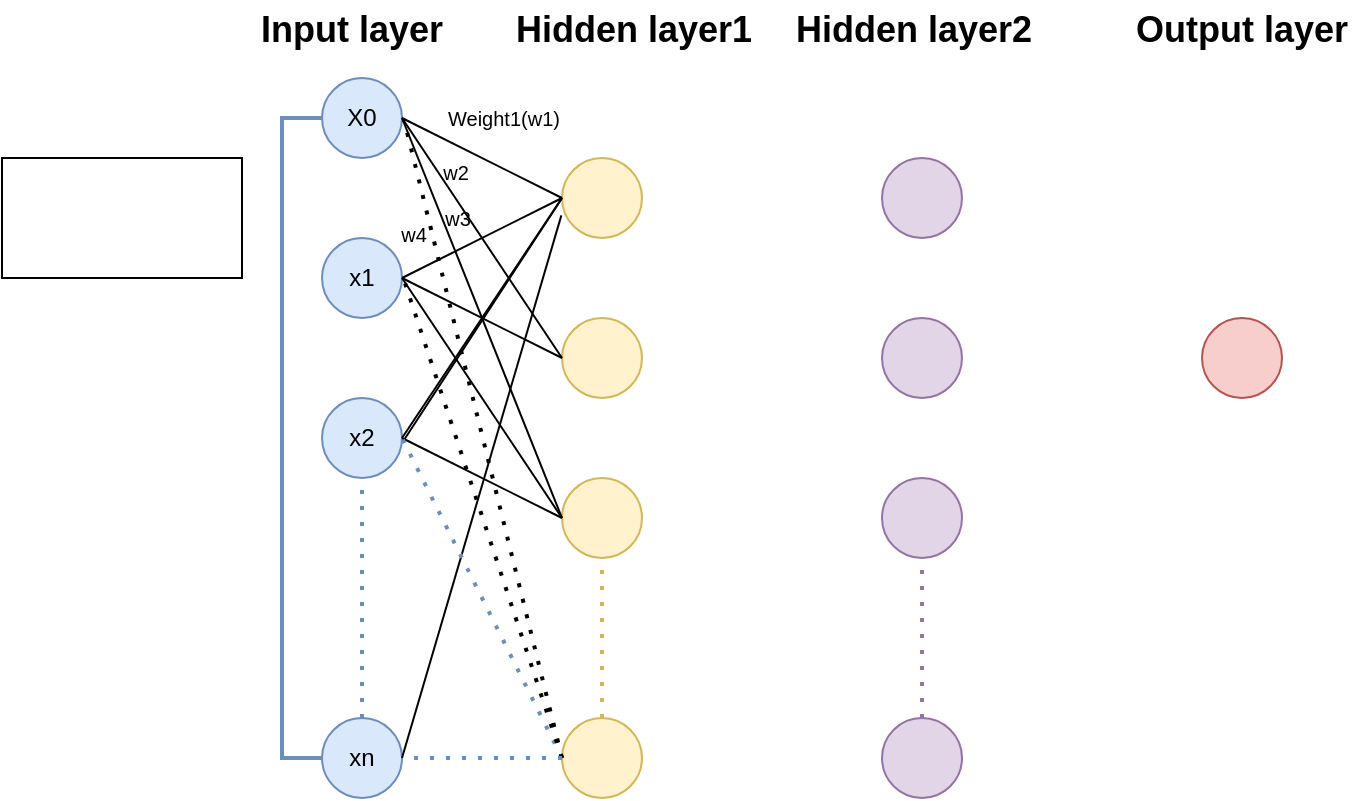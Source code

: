 <mxfile version="14.4.4" type="github">
  <diagram id="C5RBs43oDa-KdzZeNtuy" name="Page-1">
    <mxGraphModel dx="764" dy="448" grid="1" gridSize="10" guides="1" tooltips="1" connect="1" arrows="1" fold="1" page="1" pageScale="1" pageWidth="827" pageHeight="1169" math="0" shadow="0">
      <root>
        <mxCell id="WIyWlLk6GJQsqaUBKTNV-0" />
        <mxCell id="WIyWlLk6GJQsqaUBKTNV-1" parent="WIyWlLk6GJQsqaUBKTNV-0" />
        <object label="X0" id="_86lbjDXmj_31HlodiXY-0">
          <mxCell style="ellipse;whiteSpace=wrap;html=1;aspect=fixed;fillColor=#dae8fc;strokeColor=#6c8ebf;" vertex="1" parent="WIyWlLk6GJQsqaUBKTNV-1">
            <mxGeometry x="239" y="119" width="40" height="40" as="geometry" />
          </mxCell>
        </object>
        <mxCell id="_86lbjDXmj_31HlodiXY-2" value="x1" style="ellipse;whiteSpace=wrap;html=1;aspect=fixed;fillColor=#dae8fc;strokeColor=#6c8ebf;" vertex="1" parent="WIyWlLk6GJQsqaUBKTNV-1">
          <mxGeometry x="239" y="199" width="40" height="40" as="geometry" />
        </mxCell>
        <mxCell id="_86lbjDXmj_31HlodiXY-3" value="x2" style="ellipse;whiteSpace=wrap;html=1;aspect=fixed;fillColor=#dae8fc;strokeColor=#6c8ebf;" vertex="1" parent="WIyWlLk6GJQsqaUBKTNV-1">
          <mxGeometry x="239" y="279" width="40" height="40" as="geometry" />
        </mxCell>
        <mxCell id="_86lbjDXmj_31HlodiXY-4" value="xn" style="ellipse;whiteSpace=wrap;html=1;aspect=fixed;fillColor=#dae8fc;strokeColor=#6c8ebf;" vertex="1" parent="WIyWlLk6GJQsqaUBKTNV-1">
          <mxGeometry x="239" y="439" width="40" height="40" as="geometry" />
        </mxCell>
        <mxCell id="_86lbjDXmj_31HlodiXY-7" value="" style="endArrow=none;dashed=1;html=1;dashPattern=1 3;strokeWidth=2;fillColor=#dae8fc;strokeColor=#6c8ebf;entryX=0.5;entryY=1;entryDx=0;entryDy=0;exitX=0.5;exitY=0;exitDx=0;exitDy=0;" edge="1" parent="WIyWlLk6GJQsqaUBKTNV-1" source="_86lbjDXmj_31HlodiXY-4" target="_86lbjDXmj_31HlodiXY-3">
          <mxGeometry width="50" height="50" relative="1" as="geometry">
            <mxPoint x="259" y="429" as="sourcePoint" />
            <mxPoint x="499" y="299" as="targetPoint" />
            <Array as="points" />
          </mxGeometry>
        </mxCell>
        <mxCell id="_86lbjDXmj_31HlodiXY-8" value="" style="ellipse;whiteSpace=wrap;html=1;aspect=fixed;fillColor=#fff2cc;strokeColor=#d6b656;" vertex="1" parent="WIyWlLk6GJQsqaUBKTNV-1">
          <mxGeometry x="359" y="239" width="40" height="40" as="geometry" />
        </mxCell>
        <mxCell id="_86lbjDXmj_31HlodiXY-9" value="" style="ellipse;whiteSpace=wrap;html=1;aspect=fixed;fillColor=#fff2cc;strokeColor=#d6b656;" vertex="1" parent="WIyWlLk6GJQsqaUBKTNV-1">
          <mxGeometry x="359" y="319" width="40" height="40" as="geometry" />
        </mxCell>
        <mxCell id="_86lbjDXmj_31HlodiXY-10" value="" style="ellipse;whiteSpace=wrap;html=1;aspect=fixed;fillColor=#fff2cc;strokeColor=#d6b656;" vertex="1" parent="WIyWlLk6GJQsqaUBKTNV-1">
          <mxGeometry x="359" y="439" width="40" height="40" as="geometry" />
        </mxCell>
        <mxCell id="_86lbjDXmj_31HlodiXY-11" value="" style="ellipse;whiteSpace=wrap;html=1;aspect=fixed;fillColor=#e1d5e7;strokeColor=#9673a6;" vertex="1" parent="WIyWlLk6GJQsqaUBKTNV-1">
          <mxGeometry x="519" y="239" width="40" height="40" as="geometry" />
        </mxCell>
        <mxCell id="_86lbjDXmj_31HlodiXY-12" value="" style="ellipse;whiteSpace=wrap;html=1;aspect=fixed;fillColor=#e1d5e7;strokeColor=#9673a6;" vertex="1" parent="WIyWlLk6GJQsqaUBKTNV-1">
          <mxGeometry x="519" y="319" width="40" height="40" as="geometry" />
        </mxCell>
        <mxCell id="_86lbjDXmj_31HlodiXY-13" value="" style="ellipse;whiteSpace=wrap;html=1;aspect=fixed;fillColor=#e1d5e7;strokeColor=#9673a6;" vertex="1" parent="WIyWlLk6GJQsqaUBKTNV-1">
          <mxGeometry x="519" y="439" width="40" height="40" as="geometry" />
        </mxCell>
        <mxCell id="_86lbjDXmj_31HlodiXY-14" value="" style="ellipse;whiteSpace=wrap;html=1;aspect=fixed;fillColor=#e1d5e7;strokeColor=#9673a6;" vertex="1" parent="WIyWlLk6GJQsqaUBKTNV-1">
          <mxGeometry x="519" y="159" width="40" height="40" as="geometry" />
        </mxCell>
        <mxCell id="_86lbjDXmj_31HlodiXY-15" value="" style="ellipse;whiteSpace=wrap;html=1;aspect=fixed;fillColor=#fff2cc;strokeColor=#d6b656;" vertex="1" parent="WIyWlLk6GJQsqaUBKTNV-1">
          <mxGeometry x="359" y="159" width="40" height="40" as="geometry" />
        </mxCell>
        <mxCell id="_86lbjDXmj_31HlodiXY-16" value="" style="endArrow=none;dashed=1;html=1;dashPattern=1 3;strokeWidth=2;entryX=0.5;entryY=1;entryDx=0;entryDy=0;exitX=0.5;exitY=0;exitDx=0;exitDy=0;fillColor=#fff2cc;strokeColor=#d6b656;" edge="1" parent="WIyWlLk6GJQsqaUBKTNV-1" source="_86lbjDXmj_31HlodiXY-10" target="_86lbjDXmj_31HlodiXY-9">
          <mxGeometry width="50" height="50" relative="1" as="geometry">
            <mxPoint x="449" y="279" as="sourcePoint" />
            <mxPoint x="499" y="229" as="targetPoint" />
            <Array as="points" />
          </mxGeometry>
        </mxCell>
        <mxCell id="_86lbjDXmj_31HlodiXY-17" value="" style="endArrow=none;dashed=1;html=1;dashPattern=1 3;strokeWidth=2;entryX=0.5;entryY=1;entryDx=0;entryDy=0;exitX=0.5;exitY=0;exitDx=0;exitDy=0;fillColor=#e1d5e7;strokeColor=#9673a6;" edge="1" parent="WIyWlLk6GJQsqaUBKTNV-1" source="_86lbjDXmj_31HlodiXY-13" target="_86lbjDXmj_31HlodiXY-12">
          <mxGeometry width="50" height="50" relative="1" as="geometry">
            <mxPoint x="449" y="279" as="sourcePoint" />
            <mxPoint x="499" y="229" as="targetPoint" />
          </mxGeometry>
        </mxCell>
        <mxCell id="_86lbjDXmj_31HlodiXY-19" value="" style="ellipse;whiteSpace=wrap;html=1;aspect=fixed;fillColor=#f8cecc;strokeColor=#b85450;" vertex="1" parent="WIyWlLk6GJQsqaUBKTNV-1">
          <mxGeometry x="679" y="239" width="40" height="40" as="geometry" />
        </mxCell>
        <mxCell id="_86lbjDXmj_31HlodiXY-21" value="" style="rounded=0;whiteSpace=wrap;html=1;shadow=0;glass=0;" vertex="1" parent="WIyWlLk6GJQsqaUBKTNV-1">
          <mxGeometry x="79" y="159" width="120" height="60" as="geometry" />
        </mxCell>
        <mxCell id="_86lbjDXmj_31HlodiXY-22" value="" style="strokeWidth=2;html=1;shape=mxgraph.flowchart.annotation_1;align=left;pointerEvents=1;rounded=0;shadow=0;glass=0;fillColor=#dae8fc;strokeColor=#6c8ebf;" vertex="1" parent="WIyWlLk6GJQsqaUBKTNV-1">
          <mxGeometry x="219" y="139" width="20" height="320" as="geometry" />
        </mxCell>
        <mxCell id="_86lbjDXmj_31HlodiXY-25" value="Input layer" style="text;html=1;strokeColor=none;fillColor=none;align=center;verticalAlign=middle;whiteSpace=wrap;rounded=0;shadow=0;glass=0;fontSize=18;fontStyle=1" vertex="1" parent="WIyWlLk6GJQsqaUBKTNV-1">
          <mxGeometry x="199" y="80" width="110" height="30" as="geometry" />
        </mxCell>
        <mxCell id="_86lbjDXmj_31HlodiXY-26" value="Hidden layer1" style="text;html=1;strokeColor=none;fillColor=none;align=center;verticalAlign=middle;whiteSpace=wrap;rounded=0;shadow=0;glass=0;fontSize=18;fontStyle=1" vertex="1" parent="WIyWlLk6GJQsqaUBKTNV-1">
          <mxGeometry x="330" y="80" width="130" height="30" as="geometry" />
        </mxCell>
        <mxCell id="_86lbjDXmj_31HlodiXY-27" value="Hidden layer2" style="text;html=1;strokeColor=none;fillColor=none;align=center;verticalAlign=middle;whiteSpace=wrap;rounded=0;shadow=0;glass=0;fontSize=18;fontStyle=1" vertex="1" parent="WIyWlLk6GJQsqaUBKTNV-1">
          <mxGeometry x="470" y="80" width="130" height="30" as="geometry" />
        </mxCell>
        <mxCell id="_86lbjDXmj_31HlodiXY-28" value="Output layer" style="text;html=1;strokeColor=none;fillColor=none;align=center;verticalAlign=middle;whiteSpace=wrap;rounded=0;shadow=0;glass=0;fontSize=18;fontStyle=1" vertex="1" parent="WIyWlLk6GJQsqaUBKTNV-1">
          <mxGeometry x="644" y="80" width="110" height="30" as="geometry" />
        </mxCell>
        <mxCell id="_86lbjDXmj_31HlodiXY-33" value="" style="endArrow=none;html=1;fontSize=18;entryX=0;entryY=0.5;entryDx=0;entryDy=0;exitX=1;exitY=0.5;exitDx=0;exitDy=0;" edge="1" parent="WIyWlLk6GJQsqaUBKTNV-1" source="_86lbjDXmj_31HlodiXY-0" target="_86lbjDXmj_31HlodiXY-15">
          <mxGeometry width="50" height="50" relative="1" as="geometry">
            <mxPoint x="550" y="350" as="sourcePoint" />
            <mxPoint x="600" y="300" as="targetPoint" />
          </mxGeometry>
        </mxCell>
        <mxCell id="_86lbjDXmj_31HlodiXY-34" value="" style="endArrow=none;html=1;fontSize=18;entryX=0;entryY=0.5;entryDx=0;entryDy=0;exitX=1;exitY=0.5;exitDx=0;exitDy=0;" edge="1" parent="WIyWlLk6GJQsqaUBKTNV-1" source="_86lbjDXmj_31HlodiXY-2" target="_86lbjDXmj_31HlodiXY-8">
          <mxGeometry width="50" height="50" relative="1" as="geometry">
            <mxPoint x="550" y="350" as="sourcePoint" />
            <mxPoint x="600" y="300" as="targetPoint" />
          </mxGeometry>
        </mxCell>
        <mxCell id="_86lbjDXmj_31HlodiXY-35" value="" style="endArrow=none;html=1;fontSize=18;entryX=0;entryY=0.5;entryDx=0;entryDy=0;exitX=1;exitY=0.5;exitDx=0;exitDy=0;" edge="1" parent="WIyWlLk6GJQsqaUBKTNV-1" source="_86lbjDXmj_31HlodiXY-3" target="_86lbjDXmj_31HlodiXY-9">
          <mxGeometry width="50" height="50" relative="1" as="geometry">
            <mxPoint x="550" y="350" as="sourcePoint" />
            <mxPoint x="600" y="300" as="targetPoint" />
          </mxGeometry>
        </mxCell>
        <mxCell id="_86lbjDXmj_31HlodiXY-37" value="" style="endArrow=none;html=1;fontSize=18;entryX=0;entryY=0.5;entryDx=0;entryDy=0;exitX=1;exitY=0.5;exitDx=0;exitDy=0;" edge="1" parent="WIyWlLk6GJQsqaUBKTNV-1" source="_86lbjDXmj_31HlodiXY-2" target="_86lbjDXmj_31HlodiXY-15">
          <mxGeometry width="50" height="50" relative="1" as="geometry">
            <mxPoint x="550" y="350" as="sourcePoint" />
            <mxPoint x="600" y="300" as="targetPoint" />
          </mxGeometry>
        </mxCell>
        <mxCell id="_86lbjDXmj_31HlodiXY-38" value="" style="endArrow=none;html=1;fontSize=18;entryX=0;entryY=0.5;entryDx=0;entryDy=0;" edge="1" parent="WIyWlLk6GJQsqaUBKTNV-1" target="_86lbjDXmj_31HlodiXY-15">
          <mxGeometry width="50" height="50" relative="1" as="geometry">
            <mxPoint x="280" y="300" as="sourcePoint" />
            <mxPoint x="600" y="300" as="targetPoint" />
          </mxGeometry>
        </mxCell>
        <mxCell id="_86lbjDXmj_31HlodiXY-39" value="" style="endArrow=none;html=1;fontSize=18;entryX=0;entryY=0.5;entryDx=0;entryDy=0;exitX=1;exitY=0.5;exitDx=0;exitDy=0;" edge="1" parent="WIyWlLk6GJQsqaUBKTNV-1" source="_86lbjDXmj_31HlodiXY-3" target="_86lbjDXmj_31HlodiXY-15">
          <mxGeometry width="50" height="50" relative="1" as="geometry">
            <mxPoint x="550" y="350" as="sourcePoint" />
            <mxPoint x="470" y="270" as="targetPoint" />
          </mxGeometry>
        </mxCell>
        <mxCell id="_86lbjDXmj_31HlodiXY-40" value="" style="endArrow=none;html=1;fontSize=18;entryX=-0.008;entryY=0.717;entryDx=0;entryDy=0;entryPerimeter=0;exitX=1;exitY=0.5;exitDx=0;exitDy=0;" edge="1" parent="WIyWlLk6GJQsqaUBKTNV-1" source="_86lbjDXmj_31HlodiXY-4" target="_86lbjDXmj_31HlodiXY-15">
          <mxGeometry width="50" height="50" relative="1" as="geometry">
            <mxPoint x="550" y="350" as="sourcePoint" />
            <mxPoint x="600" y="300" as="targetPoint" />
          </mxGeometry>
        </mxCell>
        <mxCell id="_86lbjDXmj_31HlodiXY-41" value="" style="endArrow=none;dashed=1;html=1;dashPattern=1 3;strokeWidth=2;fontSize=18;entryX=1;entryY=0.5;entryDx=0;entryDy=0;exitX=0;exitY=0.5;exitDx=0;exitDy=0;fillColor=#dae8fc;strokeColor=#6c8ebf;" edge="1" parent="WIyWlLk6GJQsqaUBKTNV-1" source="_86lbjDXmj_31HlodiXY-10" target="_86lbjDXmj_31HlodiXY-3">
          <mxGeometry width="50" height="50" relative="1" as="geometry">
            <mxPoint x="550" y="420" as="sourcePoint" />
            <mxPoint x="600" y="370" as="targetPoint" />
          </mxGeometry>
        </mxCell>
        <mxCell id="_86lbjDXmj_31HlodiXY-43" value="" style="endArrow=none;html=1;fontSize=18;entryX=1;entryY=0.5;entryDx=0;entryDy=0;exitX=0;exitY=0.5;exitDx=0;exitDy=0;" edge="1" parent="WIyWlLk6GJQsqaUBKTNV-1" source="_86lbjDXmj_31HlodiXY-8" target="_86lbjDXmj_31HlodiXY-0">
          <mxGeometry width="50" height="50" relative="1" as="geometry">
            <mxPoint x="550" y="350" as="sourcePoint" />
            <mxPoint x="600" y="300" as="targetPoint" />
          </mxGeometry>
        </mxCell>
        <mxCell id="_86lbjDXmj_31HlodiXY-44" value="" style="endArrow=none;html=1;fontSize=18;entryX=1;entryY=0.5;entryDx=0;entryDy=0;exitX=0;exitY=0.5;exitDx=0;exitDy=0;" edge="1" parent="WIyWlLk6GJQsqaUBKTNV-1" source="_86lbjDXmj_31HlodiXY-9" target="_86lbjDXmj_31HlodiXY-0">
          <mxGeometry width="50" height="50" relative="1" as="geometry">
            <mxPoint x="550" y="350" as="sourcePoint" />
            <mxPoint x="600" y="300" as="targetPoint" />
          </mxGeometry>
        </mxCell>
        <mxCell id="_86lbjDXmj_31HlodiXY-45" value="" style="endArrow=none;html=1;fontSize=18;entryX=1;entryY=0.5;entryDx=0;entryDy=0;exitX=0;exitY=0.5;exitDx=0;exitDy=0;" edge="1" parent="WIyWlLk6GJQsqaUBKTNV-1" source="_86lbjDXmj_31HlodiXY-9" target="_86lbjDXmj_31HlodiXY-2">
          <mxGeometry width="50" height="50" relative="1" as="geometry">
            <mxPoint x="550" y="350" as="sourcePoint" />
            <mxPoint x="600" y="300" as="targetPoint" />
          </mxGeometry>
        </mxCell>
        <mxCell id="_86lbjDXmj_31HlodiXY-46" value="" style="endArrow=none;dashed=1;html=1;dashPattern=1 3;strokeWidth=2;fontSize=18;exitX=0;exitY=0.5;exitDx=0;exitDy=0;" edge="1" parent="WIyWlLk6GJQsqaUBKTNV-1" source="_86lbjDXmj_31HlodiXY-10">
          <mxGeometry width="50" height="50" relative="1" as="geometry">
            <mxPoint x="550" y="350" as="sourcePoint" />
            <mxPoint x="280" y="140" as="targetPoint" />
          </mxGeometry>
        </mxCell>
        <mxCell id="_86lbjDXmj_31HlodiXY-47" value="" style="endArrow=none;dashed=1;html=1;dashPattern=1 3;strokeWidth=2;fontSize=18;exitX=0;exitY=0.5;exitDx=0;exitDy=0;" edge="1" parent="WIyWlLk6GJQsqaUBKTNV-1" source="_86lbjDXmj_31HlodiXY-10">
          <mxGeometry width="50" height="50" relative="1" as="geometry">
            <mxPoint x="550" y="350" as="sourcePoint" />
            <mxPoint x="280" y="220" as="targetPoint" />
          </mxGeometry>
        </mxCell>
        <mxCell id="_86lbjDXmj_31HlodiXY-48" value="" style="endArrow=none;dashed=1;html=1;dashPattern=1 3;strokeWidth=2;fontSize=18;exitX=0;exitY=0.5;exitDx=0;exitDy=0;entryX=1;entryY=0.5;entryDx=0;entryDy=0;fillColor=#dae8fc;strokeColor=#6c8ebf;" edge="1" parent="WIyWlLk6GJQsqaUBKTNV-1" source="_86lbjDXmj_31HlodiXY-10" target="_86lbjDXmj_31HlodiXY-4">
          <mxGeometry width="50" height="50" relative="1" as="geometry">
            <mxPoint x="550" y="350" as="sourcePoint" />
            <mxPoint x="600" y="300" as="targetPoint" />
          </mxGeometry>
        </mxCell>
        <mxCell id="_86lbjDXmj_31HlodiXY-49" value="Weight1(w1)" style="text;html=1;strokeColor=none;fillColor=none;align=center;verticalAlign=middle;whiteSpace=wrap;rounded=0;shadow=0;glass=0;fontSize=10;" vertex="1" parent="WIyWlLk6GJQsqaUBKTNV-1">
          <mxGeometry x="290" y="129" width="80" height="20" as="geometry" />
        </mxCell>
        <mxCell id="_86lbjDXmj_31HlodiXY-50" value="w2" style="text;html=1;strokeColor=none;fillColor=none;align=center;verticalAlign=middle;whiteSpace=wrap;rounded=0;shadow=0;glass=0;fontSize=10;" vertex="1" parent="WIyWlLk6GJQsqaUBKTNV-1">
          <mxGeometry x="286" y="156" width="40" height="20" as="geometry" />
        </mxCell>
        <mxCell id="_86lbjDXmj_31HlodiXY-51" value="w3" style="text;html=1;strokeColor=none;fillColor=none;align=center;verticalAlign=middle;whiteSpace=wrap;rounded=0;shadow=0;glass=0;fontSize=10;" vertex="1" parent="WIyWlLk6GJQsqaUBKTNV-1">
          <mxGeometry x="287" y="179" width="40" height="20" as="geometry" />
        </mxCell>
        <mxCell id="_86lbjDXmj_31HlodiXY-54" value="w4" style="text;html=1;strokeColor=none;fillColor=none;align=center;verticalAlign=middle;whiteSpace=wrap;rounded=0;shadow=0;glass=0;fontSize=10;" vertex="1" parent="WIyWlLk6GJQsqaUBKTNV-1">
          <mxGeometry x="265" y="187" width="40" height="20" as="geometry" />
        </mxCell>
      </root>
    </mxGraphModel>
  </diagram>
</mxfile>
